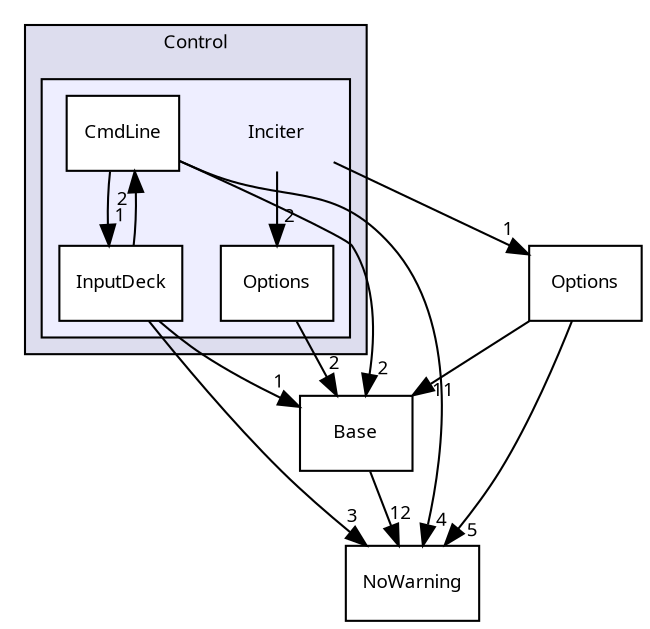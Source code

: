digraph "/tmp/q/quinoa/src/Control/Inciter" {
  bgcolor=transparent;
  compound=true
  node [ fontsize="9", fontname="sans-serif"];
  edge [ labelfontsize="9", labelfontname="sans-serif"];
  subgraph clusterdir_3ff0826a6d651abbf0f532354e1ac7dc {
    graph [ bgcolor="#ddddee", pencolor="black", label="Control" fontname="sans-serif", fontsize="9", URL="dir_3ff0826a6d651abbf0f532354e1ac7dc.html"]
  subgraph clusterdir_936b9682310f724bddf97f7d4ce83a00 {
    graph [ bgcolor="#eeeeff", pencolor="black", label="" URL="dir_936b9682310f724bddf97f7d4ce83a00.html"];
    dir_936b9682310f724bddf97f7d4ce83a00 [shape=plaintext label="Inciter"];
    dir_e2db7fc2306357382337d2f47c164685 [shape=box label="CmdLine" color="black" fillcolor="white" style="filled" URL="dir_e2db7fc2306357382337d2f47c164685.html"];
    dir_f2c0e1646bd8f4e9edf6fe12b66ea652 [shape=box label="InputDeck" color="black" fillcolor="white" style="filled" URL="dir_f2c0e1646bd8f4e9edf6fe12b66ea652.html"];
    dir_c42e8e1db41a5c55bc3abc8781af4c5a [shape=box label="Options" color="black" fillcolor="white" style="filled" URL="dir_c42e8e1db41a5c55bc3abc8781af4c5a.html"];
  }
  }
  dir_ec1cf62c000f17e7048c6127480956ca [shape=box label="Options" URL="dir_ec1cf62c000f17e7048c6127480956ca.html"];
  dir_7e34f0efff2ff25c5f7cf9ee4af7a0ce [shape=box label="NoWarning" URL="dir_7e34f0efff2ff25c5f7cf9ee4af7a0ce.html"];
  dir_4814b1a558d470c33d85e65dbde02eaa [shape=box label="Base" URL="dir_4814b1a558d470c33d85e65dbde02eaa.html"];
  dir_e2db7fc2306357382337d2f47c164685->dir_f2c0e1646bd8f4e9edf6fe12b66ea652 [headlabel="1", labeldistance=1.5 headhref="dir_000011_000012.html"];
  dir_e2db7fc2306357382337d2f47c164685->dir_7e34f0efff2ff25c5f7cf9ee4af7a0ce [headlabel="4", labeldistance=1.5 headhref="dir_000011_000034.html"];
  dir_e2db7fc2306357382337d2f47c164685->dir_4814b1a558d470c33d85e65dbde02eaa [headlabel="2", labeldistance=1.5 headhref="dir_000011_000002.html"];
  dir_f2c0e1646bd8f4e9edf6fe12b66ea652->dir_e2db7fc2306357382337d2f47c164685 [headlabel="2", labeldistance=1.5 headhref="dir_000012_000011.html"];
  dir_f2c0e1646bd8f4e9edf6fe12b66ea652->dir_7e34f0efff2ff25c5f7cf9ee4af7a0ce [headlabel="3", labeldistance=1.5 headhref="dir_000012_000034.html"];
  dir_f2c0e1646bd8f4e9edf6fe12b66ea652->dir_4814b1a558d470c33d85e65dbde02eaa [headlabel="1", labeldistance=1.5 headhref="dir_000012_000002.html"];
  dir_ec1cf62c000f17e7048c6127480956ca->dir_7e34f0efff2ff25c5f7cf9ee4af7a0ce [headlabel="5", labeldistance=1.5 headhref="dir_000022_000034.html"];
  dir_ec1cf62c000f17e7048c6127480956ca->dir_4814b1a558d470c33d85e65dbde02eaa [headlabel="11", labeldistance=1.5 headhref="dir_000022_000002.html"];
  dir_c42e8e1db41a5c55bc3abc8781af4c5a->dir_4814b1a558d470c33d85e65dbde02eaa [headlabel="2", labeldistance=1.5 headhref="dir_000020_000002.html"];
  dir_4814b1a558d470c33d85e65dbde02eaa->dir_7e34f0efff2ff25c5f7cf9ee4af7a0ce [headlabel="12", labeldistance=1.5 headhref="dir_000002_000034.html"];
  dir_936b9682310f724bddf97f7d4ce83a00->dir_ec1cf62c000f17e7048c6127480956ca [headlabel="1", labeldistance=1.5 headhref="dir_000004_000022.html"];
  dir_936b9682310f724bddf97f7d4ce83a00->dir_c42e8e1db41a5c55bc3abc8781af4c5a [headlabel="2", labeldistance=1.5 headhref="dir_000004_000020.html"];
}
